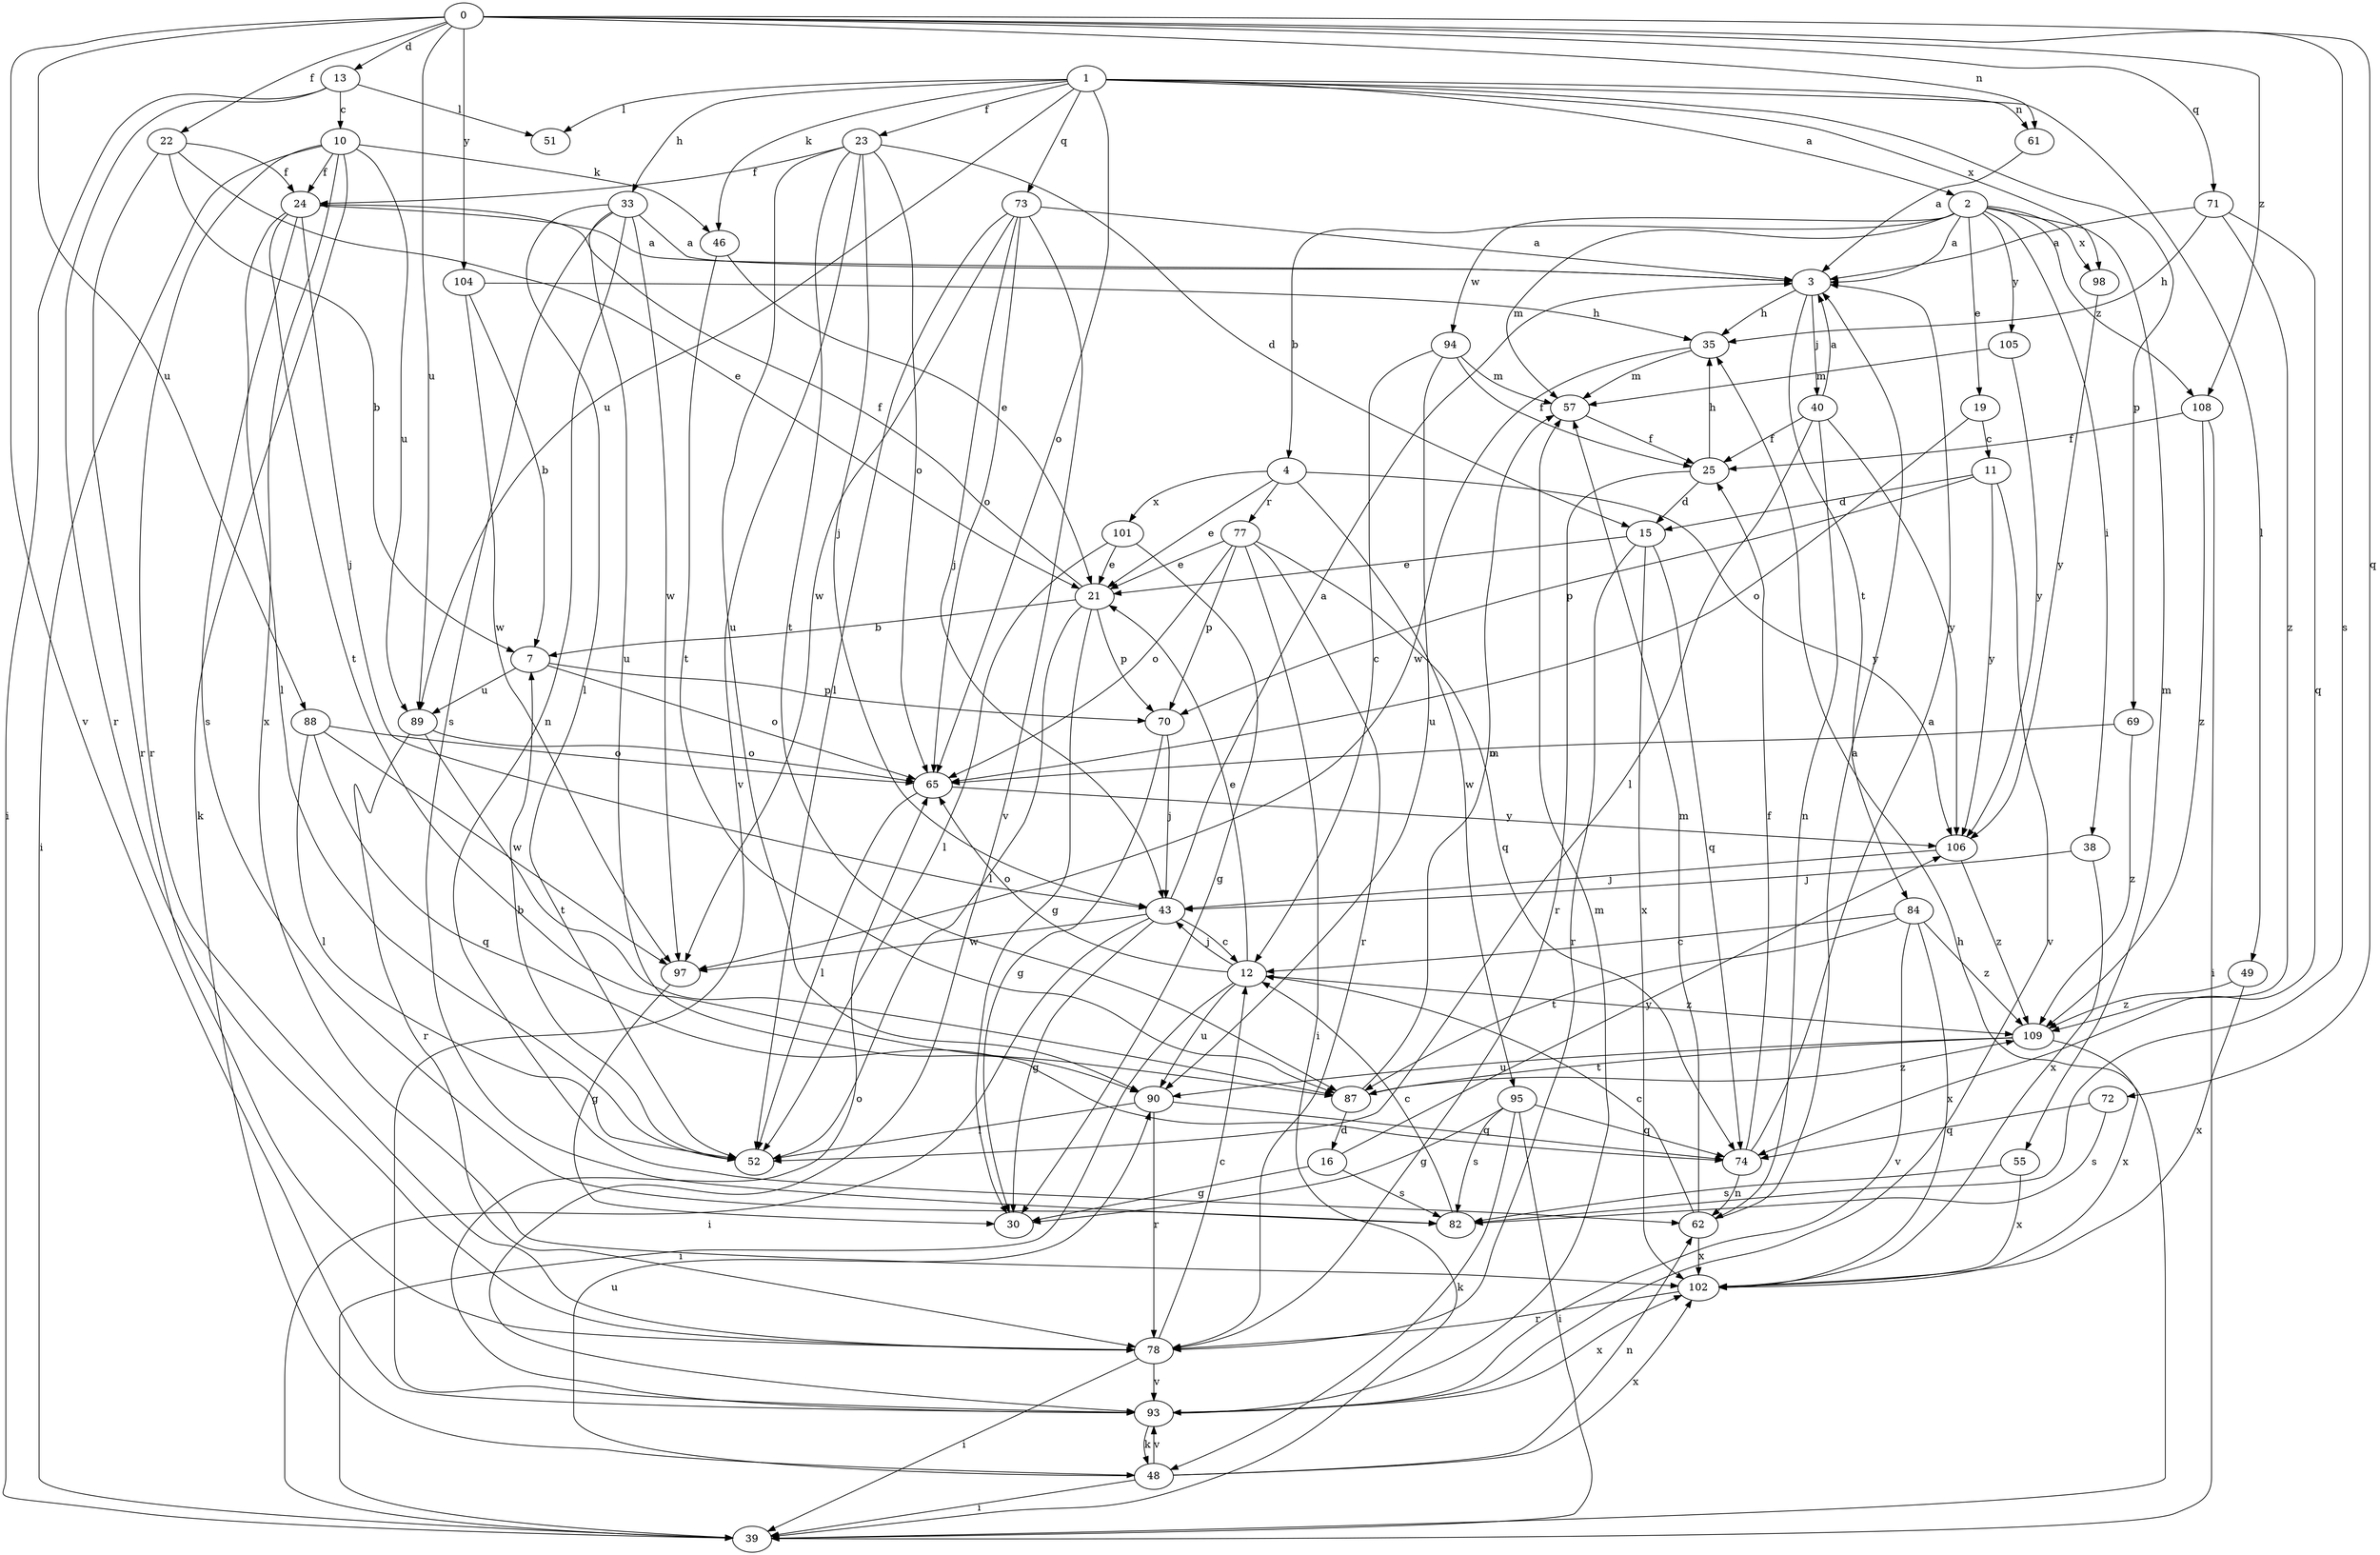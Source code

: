 strict digraph  {
0;
1;
2;
3;
4;
7;
10;
11;
12;
13;
15;
16;
19;
21;
22;
23;
24;
25;
30;
33;
35;
38;
39;
40;
43;
46;
48;
49;
51;
52;
55;
57;
61;
62;
65;
69;
70;
71;
72;
73;
74;
77;
78;
82;
84;
87;
88;
89;
90;
93;
94;
95;
97;
98;
101;
102;
104;
105;
106;
108;
109;
0 -> 13  [label=d];
0 -> 22  [label=f];
0 -> 61  [label=n];
0 -> 71  [label=q];
0 -> 72  [label=q];
0 -> 82  [label=s];
0 -> 88  [label=u];
0 -> 89  [label=u];
0 -> 93  [label=v];
0 -> 104  [label=y];
0 -> 108  [label=z];
1 -> 2  [label=a];
1 -> 23  [label=f];
1 -> 33  [label=h];
1 -> 46  [label=k];
1 -> 49  [label=l];
1 -> 51  [label=l];
1 -> 61  [label=n];
1 -> 65  [label=o];
1 -> 69  [label=p];
1 -> 73  [label=q];
1 -> 89  [label=u];
1 -> 98  [label=x];
2 -> 3  [label=a];
2 -> 4  [label=b];
2 -> 19  [label=e];
2 -> 38  [label=i];
2 -> 55  [label=m];
2 -> 57  [label=m];
2 -> 94  [label=w];
2 -> 98  [label=x];
2 -> 105  [label=y];
2 -> 108  [label=z];
3 -> 35  [label=h];
3 -> 40  [label=j];
3 -> 84  [label=t];
4 -> 21  [label=e];
4 -> 77  [label=r];
4 -> 95  [label=w];
4 -> 101  [label=x];
4 -> 106  [label=y];
7 -> 65  [label=o];
7 -> 70  [label=p];
7 -> 89  [label=u];
10 -> 24  [label=f];
10 -> 39  [label=i];
10 -> 46  [label=k];
10 -> 48  [label=k];
10 -> 78  [label=r];
10 -> 89  [label=u];
10 -> 102  [label=x];
11 -> 15  [label=d];
11 -> 70  [label=p];
11 -> 93  [label=v];
11 -> 106  [label=y];
12 -> 21  [label=e];
12 -> 39  [label=i];
12 -> 43  [label=j];
12 -> 65  [label=o];
12 -> 90  [label=u];
12 -> 109  [label=z];
13 -> 10  [label=c];
13 -> 39  [label=i];
13 -> 51  [label=l];
13 -> 78  [label=r];
15 -> 21  [label=e];
15 -> 74  [label=q];
15 -> 78  [label=r];
15 -> 102  [label=x];
16 -> 30  [label=g];
16 -> 82  [label=s];
16 -> 106  [label=y];
19 -> 11  [label=c];
19 -> 65  [label=o];
21 -> 7  [label=b];
21 -> 24  [label=f];
21 -> 30  [label=g];
21 -> 52  [label=l];
21 -> 70  [label=p];
22 -> 7  [label=b];
22 -> 21  [label=e];
22 -> 24  [label=f];
22 -> 78  [label=r];
23 -> 15  [label=d];
23 -> 24  [label=f];
23 -> 43  [label=j];
23 -> 65  [label=o];
23 -> 87  [label=t];
23 -> 90  [label=u];
23 -> 93  [label=v];
24 -> 3  [label=a];
24 -> 43  [label=j];
24 -> 52  [label=l];
24 -> 82  [label=s];
24 -> 87  [label=t];
25 -> 15  [label=d];
25 -> 35  [label=h];
25 -> 78  [label=r];
33 -> 3  [label=a];
33 -> 52  [label=l];
33 -> 62  [label=n];
33 -> 82  [label=s];
33 -> 90  [label=u];
33 -> 97  [label=w];
35 -> 57  [label=m];
35 -> 97  [label=w];
38 -> 43  [label=j];
38 -> 102  [label=x];
39 -> 35  [label=h];
40 -> 3  [label=a];
40 -> 25  [label=f];
40 -> 52  [label=l];
40 -> 62  [label=n];
40 -> 106  [label=y];
43 -> 3  [label=a];
43 -> 12  [label=c];
43 -> 30  [label=g];
43 -> 39  [label=i];
43 -> 97  [label=w];
46 -> 21  [label=e];
46 -> 87  [label=t];
48 -> 39  [label=i];
48 -> 62  [label=n];
48 -> 90  [label=u];
48 -> 93  [label=v];
48 -> 102  [label=x];
49 -> 102  [label=x];
49 -> 109  [label=z];
52 -> 7  [label=b];
55 -> 82  [label=s];
55 -> 102  [label=x];
57 -> 25  [label=f];
61 -> 3  [label=a];
62 -> 3  [label=a];
62 -> 12  [label=c];
62 -> 57  [label=m];
62 -> 102  [label=x];
65 -> 52  [label=l];
65 -> 106  [label=y];
69 -> 65  [label=o];
69 -> 109  [label=z];
70 -> 30  [label=g];
70 -> 43  [label=j];
71 -> 3  [label=a];
71 -> 35  [label=h];
71 -> 74  [label=q];
71 -> 109  [label=z];
72 -> 74  [label=q];
72 -> 82  [label=s];
73 -> 3  [label=a];
73 -> 43  [label=j];
73 -> 52  [label=l];
73 -> 65  [label=o];
73 -> 93  [label=v];
73 -> 97  [label=w];
74 -> 3  [label=a];
74 -> 25  [label=f];
74 -> 62  [label=n];
77 -> 21  [label=e];
77 -> 39  [label=i];
77 -> 65  [label=o];
77 -> 70  [label=p];
77 -> 74  [label=q];
77 -> 78  [label=r];
78 -> 12  [label=c];
78 -> 39  [label=i];
78 -> 93  [label=v];
82 -> 12  [label=c];
84 -> 12  [label=c];
84 -> 87  [label=t];
84 -> 93  [label=v];
84 -> 102  [label=x];
84 -> 109  [label=z];
87 -> 16  [label=d];
87 -> 57  [label=m];
87 -> 109  [label=z];
88 -> 52  [label=l];
88 -> 65  [label=o];
88 -> 74  [label=q];
88 -> 97  [label=w];
89 -> 65  [label=o];
89 -> 78  [label=r];
89 -> 87  [label=t];
90 -> 52  [label=l];
90 -> 74  [label=q];
90 -> 78  [label=r];
93 -> 48  [label=k];
93 -> 57  [label=m];
93 -> 65  [label=o];
93 -> 102  [label=x];
94 -> 12  [label=c];
94 -> 25  [label=f];
94 -> 57  [label=m];
94 -> 90  [label=u];
95 -> 30  [label=g];
95 -> 39  [label=i];
95 -> 48  [label=k];
95 -> 74  [label=q];
95 -> 82  [label=s];
97 -> 30  [label=g];
98 -> 106  [label=y];
101 -> 21  [label=e];
101 -> 30  [label=g];
101 -> 52  [label=l];
102 -> 78  [label=r];
104 -> 7  [label=b];
104 -> 35  [label=h];
104 -> 97  [label=w];
105 -> 57  [label=m];
105 -> 106  [label=y];
106 -> 43  [label=j];
106 -> 109  [label=z];
108 -> 25  [label=f];
108 -> 39  [label=i];
108 -> 109  [label=z];
109 -> 87  [label=t];
109 -> 90  [label=u];
109 -> 102  [label=x];
}
